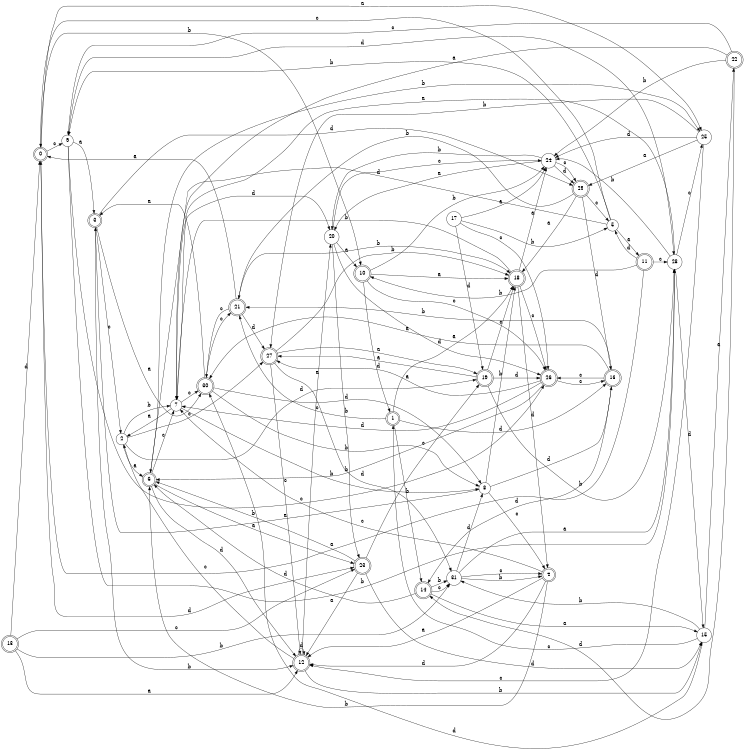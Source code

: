 digraph n26_8 {
__start0 [label="" shape="none"];

rankdir=LR;
size="8,5";

s0 [style="rounded,filled", color="black", fillcolor="white" shape="doublecircle", label="0"];
s1 [style="rounded,filled", color="black", fillcolor="white" shape="doublecircle", label="1"];
s2 [style="filled", color="black", fillcolor="white" shape="circle", label="2"];
s3 [style="rounded,filled", color="black", fillcolor="white" shape="doublecircle", label="3"];
s4 [style="rounded,filled", color="black", fillcolor="white" shape="doublecircle", label="4"];
s5 [style="filled", color="black", fillcolor="white" shape="circle", label="5"];
s6 [style="rounded,filled", color="black", fillcolor="white" shape="doublecircle", label="6"];
s7 [style="filled", color="black", fillcolor="white" shape="circle", label="7"];
s8 [style="filled", color="black", fillcolor="white" shape="circle", label="8"];
s9 [style="filled", color="black", fillcolor="white" shape="circle", label="9"];
s10 [style="rounded,filled", color="black", fillcolor="white" shape="doublecircle", label="10"];
s11 [style="rounded,filled", color="black", fillcolor="white" shape="doublecircle", label="11"];
s12 [style="rounded,filled", color="black", fillcolor="white" shape="doublecircle", label="12"];
s13 [style="rounded,filled", color="black", fillcolor="white" shape="doublecircle", label="13"];
s14 [style="rounded,filled", color="black", fillcolor="white" shape="doublecircle", label="14"];
s15 [style="filled", color="black", fillcolor="white" shape="circle", label="15"];
s16 [style="rounded,filled", color="black", fillcolor="white" shape="doublecircle", label="16"];
s17 [style="filled", color="black", fillcolor="white" shape="circle", label="17"];
s18 [style="rounded,filled", color="black", fillcolor="white" shape="doublecircle", label="18"];
s19 [style="rounded,filled", color="black", fillcolor="white" shape="doublecircle", label="19"];
s20 [style="filled", color="black", fillcolor="white" shape="circle", label="20"];
s21 [style="rounded,filled", color="black", fillcolor="white" shape="doublecircle", label="21"];
s22 [style="rounded,filled", color="black", fillcolor="white" shape="doublecircle", label="22"];
s23 [style="rounded,filled", color="black", fillcolor="white" shape="doublecircle", label="23"];
s24 [style="filled", color="black", fillcolor="white" shape="circle", label="24"];
s25 [style="filled", color="black", fillcolor="white" shape="circle", label="25"];
s26 [style="rounded,filled", color="black", fillcolor="white" shape="doublecircle", label="26"];
s27 [style="rounded,filled", color="black", fillcolor="white" shape="doublecircle", label="27"];
s28 [style="filled", color="black", fillcolor="white" shape="circle", label="28"];
s29 [style="rounded,filled", color="black", fillcolor="white" shape="doublecircle", label="29"];
s30 [style="rounded,filled", color="black", fillcolor="white" shape="doublecircle", label="30"];
s31 [style="filled", color="black", fillcolor="white" shape="circle", label="31"];
s0 -> s25 [label="a"];
s0 -> s10 [label="b"];
s0 -> s9 [label="c"];
s0 -> s23 [label="d"];
s1 -> s18 [label="a"];
s1 -> s14 [label="b"];
s1 -> s21 [label="c"];
s1 -> s16 [label="d"];
s2 -> s6 [label="a"];
s2 -> s7 [label="b"];
s2 -> s27 [label="c"];
s2 -> s19 [label="d"];
s3 -> s30 [label="a"];
s3 -> s12 [label="b"];
s3 -> s2 [label="c"];
s3 -> s29 [label="d"];
s4 -> s12 [label="a"];
s4 -> s6 [label="b"];
s4 -> s7 [label="c"];
s4 -> s12 [label="d"];
s5 -> s11 [label="a"];
s5 -> s9 [label="b"];
s5 -> s0 [label="c"];
s5 -> s6 [label="d"];
s6 -> s23 [label="a"];
s6 -> s25 [label="b"];
s6 -> s7 [label="c"];
s6 -> s12 [label="d"];
s7 -> s2 [label="a"];
s7 -> s8 [label="b"];
s7 -> s30 [label="c"];
s7 -> s20 [label="d"];
s8 -> s3 [label="a"];
s8 -> s18 [label="b"];
s8 -> s4 [label="c"];
s8 -> s16 [label="d"];
s9 -> s3 [label="a"];
s9 -> s28 [label="b"];
s9 -> s26 [label="c"];
s9 -> s28 [label="d"];
s10 -> s18 [label="a"];
s10 -> s24 [label="b"];
s10 -> s26 [label="c"];
s10 -> s1 [label="d"];
s11 -> s0 [label="a"];
s11 -> s10 [label="b"];
s11 -> s28 [label="c"];
s11 -> s5 [label="d"];
s12 -> s20 [label="a"];
s12 -> s15 [label="b"];
s12 -> s2 [label="c"];
s12 -> s12 [label="d"];
s13 -> s12 [label="a"];
s13 -> s31 [label="b"];
s13 -> s23 [label="c"];
s13 -> s0 [label="d"];
s14 -> s15 [label="a"];
s14 -> s31 [label="b"];
s14 -> s31 [label="c"];
s14 -> s6 [label="d"];
s15 -> s22 [label="a"];
s15 -> s31 [label="b"];
s15 -> s1 [label="c"];
s15 -> s30 [label="d"];
s16 -> s30 [label="a"];
s16 -> s21 [label="b"];
s16 -> s26 [label="c"];
s16 -> s14 [label="d"];
s17 -> s24 [label="a"];
s17 -> s5 [label="b"];
s17 -> s26 [label="c"];
s17 -> s19 [label="d"];
s18 -> s24 [label="a"];
s18 -> s7 [label="b"];
s18 -> s26 [label="c"];
s18 -> s4 [label="d"];
s19 -> s27 [label="a"];
s19 -> s28 [label="b"];
s19 -> s18 [label="c"];
s19 -> s26 [label="d"];
s20 -> s10 [label="a"];
s20 -> s23 [label="b"];
s20 -> s24 [label="c"];
s20 -> s26 [label="d"];
s21 -> s0 [label="a"];
s21 -> s18 [label="b"];
s21 -> s30 [label="c"];
s21 -> s27 [label="d"];
s22 -> s7 [label="a"];
s22 -> s24 [label="b"];
s22 -> s9 [label="c"];
s22 -> s14 [label="d"];
s23 -> s12 [label="a"];
s23 -> s6 [label="b"];
s23 -> s19 [label="c"];
s23 -> s15 [label="d"];
s24 -> s20 [label="a"];
s24 -> s20 [label="b"];
s24 -> s29 [label="c"];
s24 -> s29 [label="d"];
s25 -> s29 [label="a"];
s25 -> s27 [label="b"];
s25 -> s12 [label="c"];
s25 -> s24 [label="d"];
s26 -> s27 [label="a"];
s26 -> s6 [label="b"];
s26 -> s16 [label="c"];
s26 -> s7 [label="d"];
s27 -> s19 [label="a"];
s27 -> s18 [label="b"];
s27 -> s12 [label="c"];
s27 -> s31 [label="d"];
s28 -> s7 [label="a"];
s28 -> s24 [label="b"];
s28 -> s25 [label="c"];
s28 -> s15 [label="d"];
s29 -> s18 [label="a"];
s29 -> s21 [label="b"];
s29 -> s5 [label="c"];
s29 -> s16 [label="d"];
s30 -> s3 [label="a"];
s30 -> s8 [label="b"];
s30 -> s21 [label="c"];
s30 -> s8 [label="d"];
s31 -> s28 [label="a"];
s31 -> s4 [label="b"];
s31 -> s4 [label="c"];
s31 -> s8 [label="d"];

}